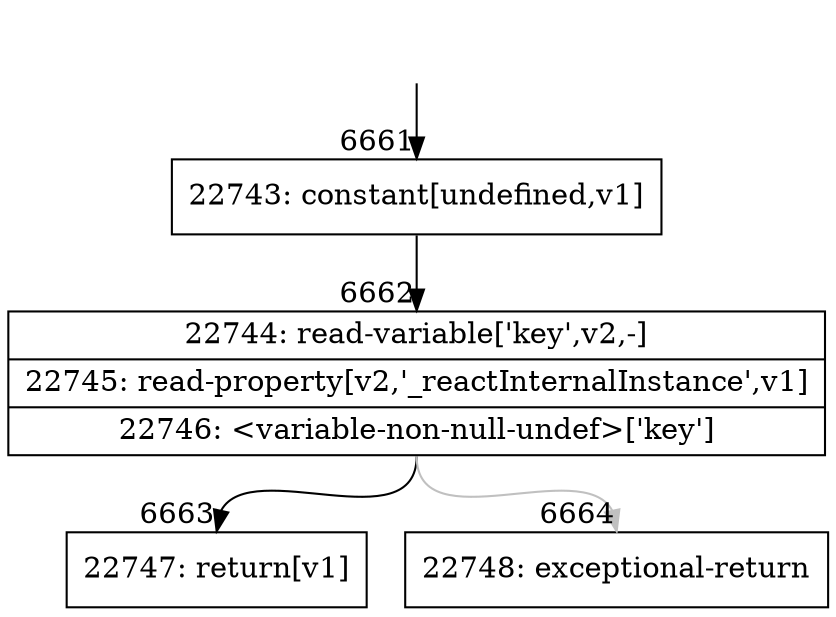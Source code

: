 digraph {
rankdir="TD"
BB_entry459[shape=none,label=""];
BB_entry459 -> BB6661 [tailport=s, headport=n, headlabel="    6661"]
BB6661 [shape=record label="{22743: constant[undefined,v1]}" ] 
BB6661 -> BB6662 [tailport=s, headport=n, headlabel="      6662"]
BB6662 [shape=record label="{22744: read-variable['key',v2,-]|22745: read-property[v2,'_reactInternalInstance',v1]|22746: \<variable-non-null-undef\>['key']}" ] 
BB6662 -> BB6663 [tailport=s, headport=n, headlabel="      6663"]
BB6662 -> BB6664 [tailport=s, headport=n, color=gray, headlabel="      6664"]
BB6663 [shape=record label="{22747: return[v1]}" ] 
BB6664 [shape=record label="{22748: exceptional-return}" ] 
//#$~ 11654
}
